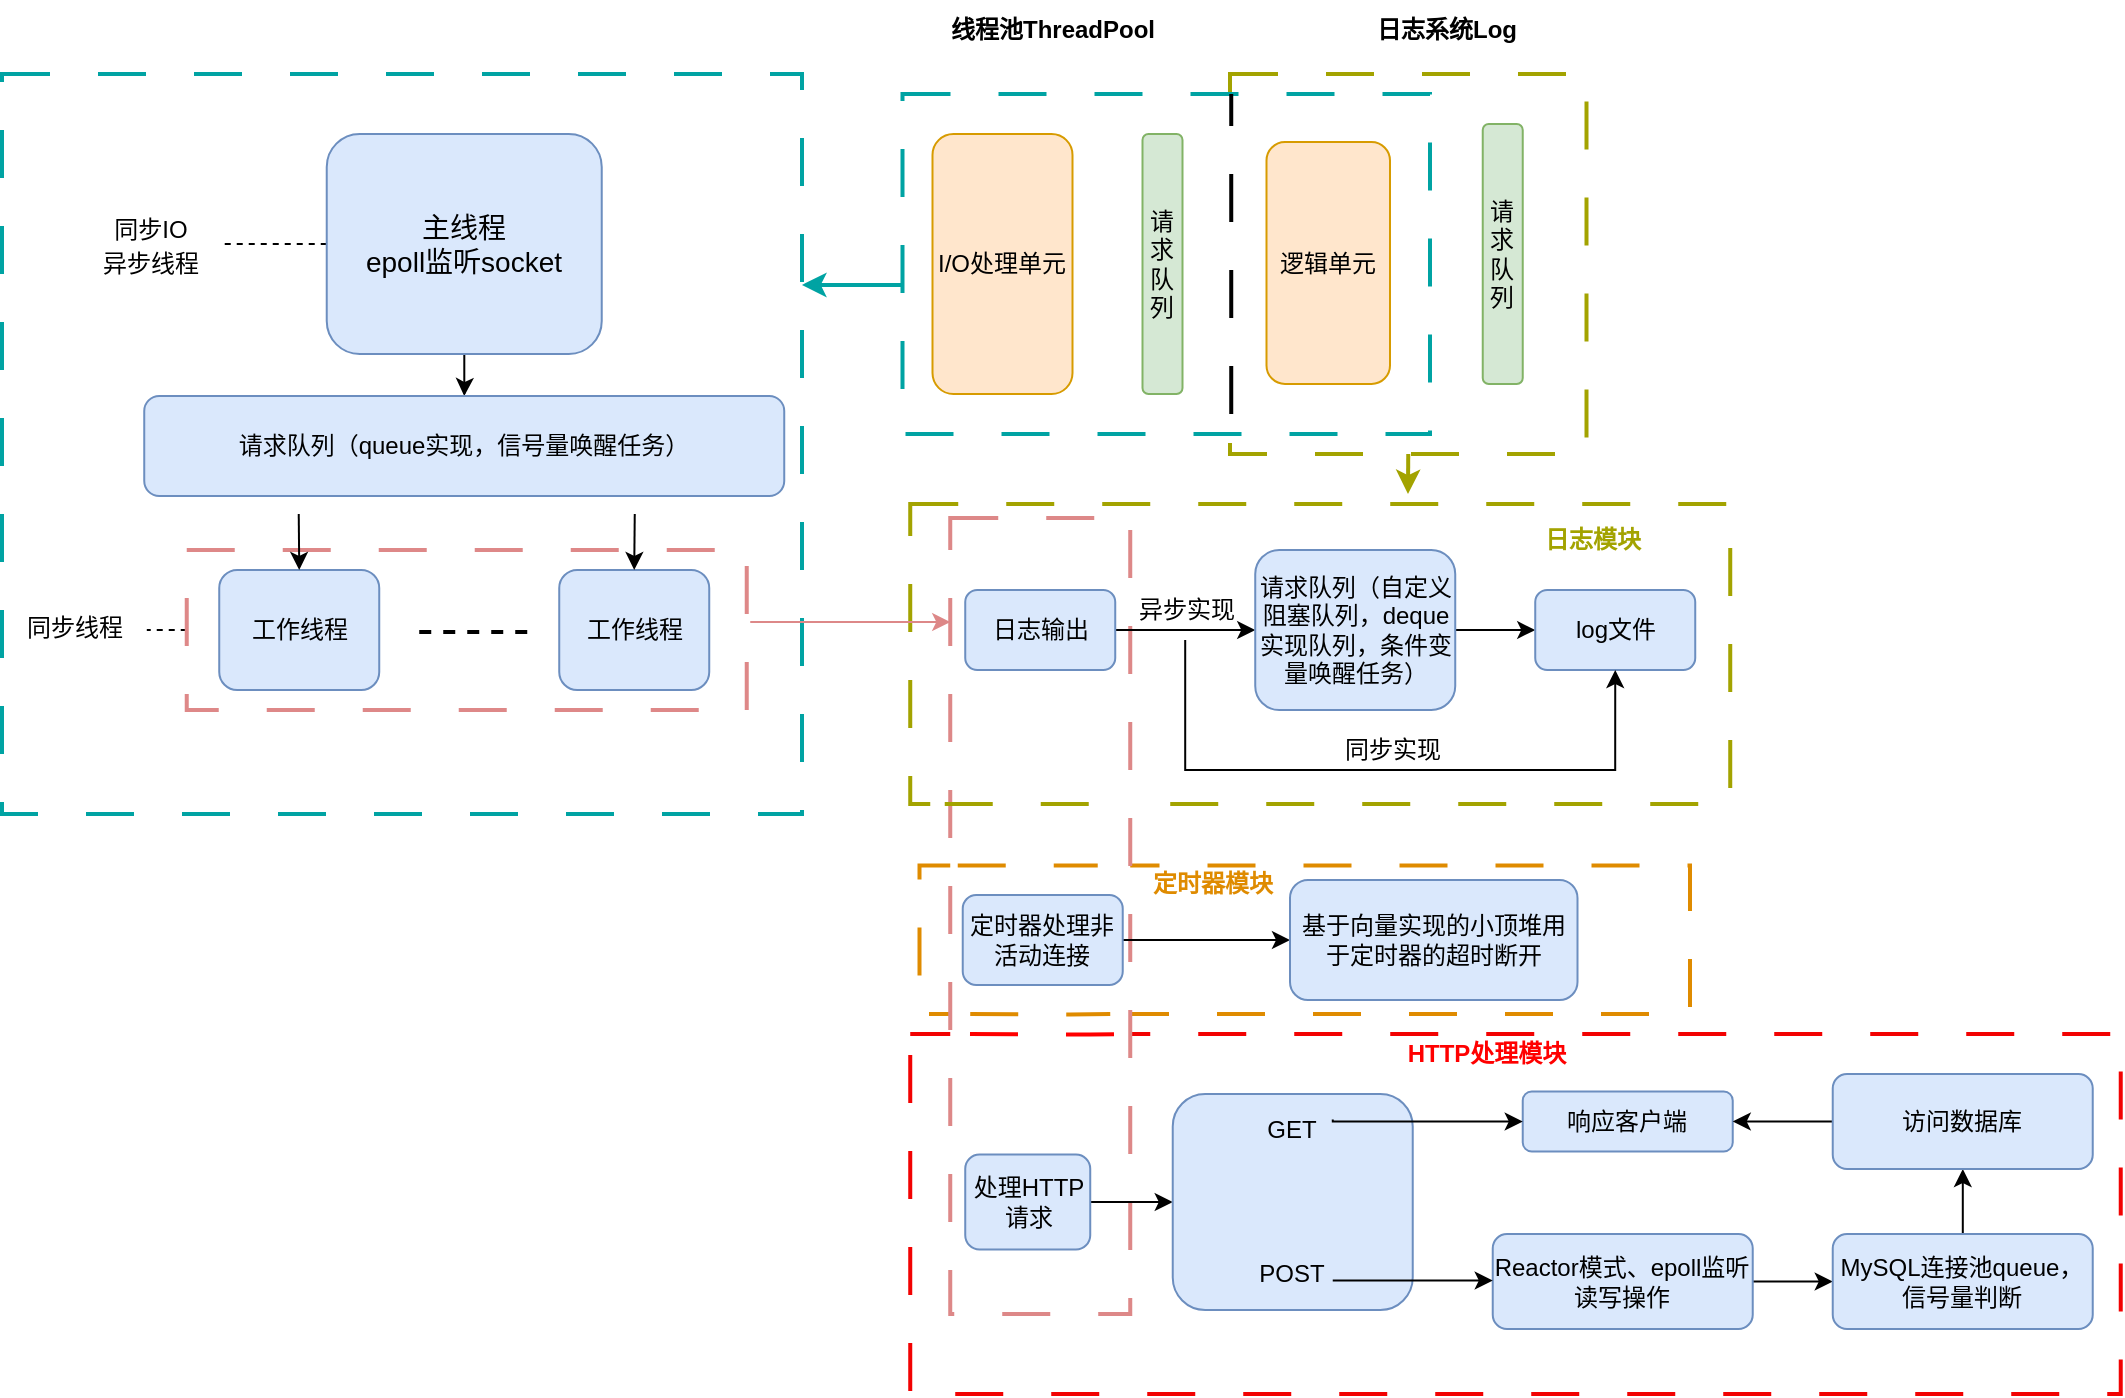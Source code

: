 <mxfile version="20.8.20" type="github">
  <diagram name="第 1 页" id="nWglFahr5ZzKUO4iZ48Q">
    <mxGraphModel dx="2441" dy="880" grid="1" gridSize="10" guides="1" tooltips="1" connect="1" arrows="1" fold="1" page="1" pageScale="1" pageWidth="827" pageHeight="1169" background="#FFFFFF" math="0" shadow="0">
      <root>
        <mxCell id="0" />
        <mxCell id="1" parent="0" />
        <mxCell id="xfM_xM7a8Bo3DEMRsw4I-70" value="" style="rounded=0;whiteSpace=wrap;html=1;shadow=0;glass=0;comic=0;sketch=0;dashed=1;dashPattern=12 12;strokeWidth=2;strokeColor=#f20202;" vertex="1" parent="1">
          <mxGeometry x="210.12" y="600" width="605.25" height="180" as="geometry" />
        </mxCell>
        <mxCell id="xfM_xM7a8Bo3DEMRsw4I-65" value="" style="rounded=0;whiteSpace=wrap;html=1;shadow=0;glass=0;comic=0;sketch=0;dashed=1;dashPattern=12 12;strokeWidth=2;strokeColor=#df8b00;" vertex="1" parent="1">
          <mxGeometry x="214.75" y="515.75" width="385.25" height="74.25" as="geometry" />
        </mxCell>
        <mxCell id="xfM_xM7a8Bo3DEMRsw4I-59" value="" style="rounded=0;whiteSpace=wrap;html=1;shadow=0;glass=0;comic=0;sketch=0;dashed=1;dashPattern=12 12;strokeColor=#00a3a3;strokeWidth=2;" vertex="1" parent="1">
          <mxGeometry x="-244" y="120" width="400" height="370" as="geometry" />
        </mxCell>
        <mxCell id="xfM_xM7a8Bo3DEMRsw4I-46" value="" style="rounded=0;whiteSpace=wrap;html=1;shadow=0;glass=0;comic=0;sketch=0;dashed=1;dashPattern=12 12;strokeWidth=2;strokeColor=#a3a300;" vertex="1" parent="1">
          <mxGeometry x="210.12" y="335" width="410" height="150" as="geometry" />
        </mxCell>
        <mxCell id="xfM_xM7a8Bo3DEMRsw4I-48" value="" style="rounded=0;whiteSpace=wrap;html=1;shadow=0;glass=0;comic=0;sketch=0;dashed=1;dashPattern=12 12;strokeWidth=2;strokeColor=#dd8888;" vertex="1" parent="1">
          <mxGeometry x="230.12" y="342" width="90" height="398" as="geometry" />
        </mxCell>
        <mxCell id="xfM_xM7a8Bo3DEMRsw4I-2" style="edgeStyle=orthogonalEdgeStyle;rounded=0;orthogonalLoop=1;jettySize=auto;html=1;entryX=0.5;entryY=0;entryDx=0;entryDy=0;fontSize=14;" edge="1" parent="1" source="pH4zTgc9KSJ8u6hjIEn5-2" target="xfM_xM7a8Bo3DEMRsw4I-1">
          <mxGeometry relative="1" as="geometry" />
        </mxCell>
        <mxCell id="xfM_xM7a8Bo3DEMRsw4I-13" style="edgeStyle=orthogonalEdgeStyle;rounded=0;orthogonalLoop=1;jettySize=auto;html=1;dashed=1;strokeWidth=1;fontSize=14;endArrow=none;endFill=0;" edge="1" parent="1" source="pH4zTgc9KSJ8u6hjIEn5-2" target="xfM_xM7a8Bo3DEMRsw4I-12">
          <mxGeometry relative="1" as="geometry" />
        </mxCell>
        <mxCell id="pH4zTgc9KSJ8u6hjIEn5-2" value="&lt;font style=&quot;font-size: 14px;&quot;&gt;主线程&lt;br&gt;epoll监听socket&lt;/font&gt;" style="rounded=1;whiteSpace=wrap;html=1;fillColor=#dae8fc;strokeColor=#6c8ebf;" parent="1" vertex="1">
          <mxGeometry x="-81.63" y="150" width="137.5" height="110" as="geometry" />
        </mxCell>
        <mxCell id="xfM_xM7a8Bo3DEMRsw4I-67" style="edgeStyle=orthogonalEdgeStyle;rounded=0;orthogonalLoop=1;jettySize=auto;html=1;exitX=0.5;exitY=1;exitDx=0;exitDy=0;dashed=1;dashPattern=12 12;strokeColor=#a3a300;strokeWidth=2;fontSize=12;endArrow=classic;endFill=1;" edge="1" parent="1" source="pH4zTgc9KSJ8u6hjIEn5-17">
          <mxGeometry relative="1" as="geometry">
            <mxPoint x="459" y="330" as="targetPoint" />
          </mxGeometry>
        </mxCell>
        <mxCell id="pH4zTgc9KSJ8u6hjIEn5-17" value="" style="rounded=0;whiteSpace=wrap;html=1;shadow=0;glass=0;comic=0;sketch=0;dashed=1;dashPattern=12 12;strokeWidth=2;strokeColor=#a3a300;" parent="1" vertex="1">
          <mxGeometry x="370" y="120" width="178.25" height="190" as="geometry" />
        </mxCell>
        <mxCell id="pH4zTgc9KSJ8u6hjIEn5-19" value="&lt;b&gt;日志系统Log&lt;/b&gt;" style="text;html=1;align=center;verticalAlign=middle;resizable=0;points=[];autosize=1;strokeColor=none;fillColor=none;" parent="1" vertex="1">
          <mxGeometry x="432.62" y="83" width="90" height="30" as="geometry" />
        </mxCell>
        <mxCell id="pH4zTgc9KSJ8u6hjIEn5-20" value="请求队列" style="rounded=1;whiteSpace=wrap;html=1;shadow=0;glass=0;comic=0;sketch=0;align=center;fillColor=#d5e8d4;strokeColor=#82b366;" parent="1" vertex="1">
          <mxGeometry x="496.37" y="145" width="20" height="130" as="geometry" />
        </mxCell>
        <mxCell id="xfM_xM7a8Bo3DEMRsw4I-60" style="edgeStyle=orthogonalEdgeStyle;rounded=0;orthogonalLoop=1;jettySize=auto;html=1;entryX=1;entryY=0.285;entryDx=0;entryDy=0;entryPerimeter=0;strokeWidth=2;fontSize=12;endArrow=classic;endFill=1;strokeColor=#00a3a3;" edge="1" parent="1" source="pH4zTgc9KSJ8u6hjIEn5-26" target="xfM_xM7a8Bo3DEMRsw4I-59">
          <mxGeometry relative="1" as="geometry">
            <Array as="points">
              <mxPoint x="180" y="225" />
            </Array>
          </mxGeometry>
        </mxCell>
        <mxCell id="pH4zTgc9KSJ8u6hjIEn5-26" value="" style="rounded=0;whiteSpace=wrap;html=1;shadow=0;glass=0;comic=0;sketch=0;dashed=1;dashPattern=12 12;strokeColor=#00a3a3;strokeWidth=2;" parent="1" vertex="1">
          <mxGeometry x="206.25" y="130" width="263.75" height="170" as="geometry" />
        </mxCell>
        <mxCell id="pH4zTgc9KSJ8u6hjIEn5-27" value="&lt;b&gt;线程池ThreadPool&lt;/b&gt;" style="text;html=1;align=center;verticalAlign=middle;resizable=0;points=[];autosize=1;strokeColor=none;fillColor=none;" parent="1" vertex="1">
          <mxGeometry x="216.25" y="83" width="130" height="30" as="geometry" />
        </mxCell>
        <mxCell id="pH4zTgc9KSJ8u6hjIEn5-28" value="请求队列" style="rounded=1;whiteSpace=wrap;html=1;shadow=0;glass=0;comic=0;sketch=0;align=center;fillColor=#d5e8d4;strokeColor=#82b366;" parent="1" vertex="1">
          <mxGeometry x="326.25" y="150" width="20" height="130" as="geometry" />
        </mxCell>
        <mxCell id="pH4zTgc9KSJ8u6hjIEn5-22" value="I/O处理单元" style="rounded=1;whiteSpace=wrap;html=1;shadow=0;glass=0;comic=0;sketch=0;align=center;fillColor=#ffe6cc;strokeColor=#d79b00;" parent="1" vertex="1">
          <mxGeometry x="221.25" y="150" width="70" height="130" as="geometry" />
        </mxCell>
        <mxCell id="xfM_xM7a8Bo3DEMRsw4I-1" value="请求队列（queue实现，信号量唤醒任务）" style="rounded=1;whiteSpace=wrap;html=1;fillColor=#dae8fc;strokeColor=#6c8ebf;" vertex="1" parent="1">
          <mxGeometry x="-172.88" y="281" width="320" height="50" as="geometry" />
        </mxCell>
        <mxCell id="xfM_xM7a8Bo3DEMRsw4I-8" value="&lt;font style=&quot;font-size: 12px;&quot;&gt;同步线程&lt;/font&gt;" style="text;html=1;align=center;verticalAlign=middle;resizable=0;points=[];autosize=1;strokeColor=none;fillColor=none;fontSize=14;" vertex="1" parent="1">
          <mxGeometry x="-242.88" y="381" width="70" height="30" as="geometry" />
        </mxCell>
        <mxCell id="xfM_xM7a8Bo3DEMRsw4I-11" style="edgeStyle=orthogonalEdgeStyle;rounded=0;orthogonalLoop=1;jettySize=auto;html=1;entryX=1.021;entryY=0.539;entryDx=0;entryDy=0;entryPerimeter=0;dashed=1;strokeWidth=1;fontSize=14;endArrow=none;endFill=0;" edge="1" parent="1" source="xfM_xM7a8Bo3DEMRsw4I-5" target="xfM_xM7a8Bo3DEMRsw4I-8">
          <mxGeometry relative="1" as="geometry" />
        </mxCell>
        <mxCell id="xfM_xM7a8Bo3DEMRsw4I-5" value="" style="rounded=0;whiteSpace=wrap;html=1;shadow=0;glass=0;comic=0;sketch=0;dashed=1;dashPattern=12 12;strokeColor=#de8888;strokeWidth=2;" vertex="1" parent="1">
          <mxGeometry x="-151.63" y="358" width="280" height="80" as="geometry" />
        </mxCell>
        <mxCell id="pH4zTgc9KSJ8u6hjIEn5-15" value="工作线程" style="rounded=1;whiteSpace=wrap;html=1;fillColor=#dae8fc;strokeColor=#6c8ebf;" parent="1" vertex="1">
          <mxGeometry x="34.62" y="368" width="75" height="60" as="geometry" />
        </mxCell>
        <mxCell id="xfM_xM7a8Bo3DEMRsw4I-3" style="edgeStyle=orthogonalEdgeStyle;rounded=0;orthogonalLoop=1;jettySize=auto;html=1;fontSize=14;dashed=1;strokeWidth=2;endArrow=none;endFill=0;" edge="1" parent="1">
          <mxGeometry relative="1" as="geometry">
            <mxPoint x="-35.38" y="399" as="sourcePoint" />
            <mxPoint x="24.62" y="399" as="targetPoint" />
          </mxGeometry>
        </mxCell>
        <mxCell id="pH4zTgc9KSJ8u6hjIEn5-16" value="工作线程" style="rounded=1;whiteSpace=wrap;html=1;fillColor=#dae8fc;strokeColor=#6c8ebf;" parent="1" vertex="1">
          <mxGeometry x="-135.38" y="368" width="80" height="60" as="geometry" />
        </mxCell>
        <mxCell id="xfM_xM7a8Bo3DEMRsw4I-12" value="&lt;font style=&quot;font-size: 12px;&quot;&gt;同步IO&lt;br&gt;异步线程&lt;/font&gt;" style="text;html=1;align=center;verticalAlign=middle;resizable=0;points=[];autosize=1;strokeColor=none;fillColor=none;fontSize=14;" vertex="1" parent="1">
          <mxGeometry x="-205.38" y="180" width="70" height="50" as="geometry" />
        </mxCell>
        <mxCell id="xfM_xM7a8Bo3DEMRsw4I-14" style="edgeStyle=orthogonalEdgeStyle;rounded=0;orthogonalLoop=1;jettySize=auto;html=1;entryX=0.5;entryY=0;entryDx=0;entryDy=0;strokeWidth=1;fontSize=12;endArrow=classic;endFill=1;" edge="1" parent="1" target="pH4zTgc9KSJ8u6hjIEn5-16">
          <mxGeometry relative="1" as="geometry">
            <mxPoint x="-95.63" y="340" as="sourcePoint" />
            <Array as="points">
              <mxPoint x="-95.63" y="340" />
            </Array>
          </mxGeometry>
        </mxCell>
        <mxCell id="xfM_xM7a8Bo3DEMRsw4I-15" style="edgeStyle=orthogonalEdgeStyle;rounded=0;orthogonalLoop=1;jettySize=auto;html=1;entryX=0.5;entryY=0;entryDx=0;entryDy=0;strokeWidth=1;fontSize=12;endArrow=classic;endFill=1;" edge="1" parent="1" target="pH4zTgc9KSJ8u6hjIEn5-15">
          <mxGeometry relative="1" as="geometry">
            <mxPoint x="72.37" y="340" as="sourcePoint" />
            <Array as="points">
              <mxPoint x="72.37" y="340" />
            </Array>
          </mxGeometry>
        </mxCell>
        <mxCell id="xfM_xM7a8Bo3DEMRsw4I-19" style="edgeStyle=orthogonalEdgeStyle;rounded=0;orthogonalLoop=1;jettySize=auto;html=1;entryX=0;entryY=0.5;entryDx=0;entryDy=0;strokeWidth=1;fontSize=12;endArrow=classic;endFill=1;" edge="1" parent="1" source="xfM_xM7a8Bo3DEMRsw4I-16" target="xfM_xM7a8Bo3DEMRsw4I-18">
          <mxGeometry relative="1" as="geometry" />
        </mxCell>
        <mxCell id="xfM_xM7a8Bo3DEMRsw4I-16" value="日志输出" style="rounded=1;whiteSpace=wrap;html=1;fillColor=#dae8fc;strokeColor=#6c8ebf;" vertex="1" parent="1">
          <mxGeometry x="237.62" y="378" width="75" height="40" as="geometry" />
        </mxCell>
        <mxCell id="xfM_xM7a8Bo3DEMRsw4I-21" value="" style="edgeStyle=orthogonalEdgeStyle;rounded=0;orthogonalLoop=1;jettySize=auto;html=1;strokeWidth=1;fontSize=12;endArrow=classic;endFill=1;" edge="1" parent="1" source="xfM_xM7a8Bo3DEMRsw4I-18" target="xfM_xM7a8Bo3DEMRsw4I-20">
          <mxGeometry relative="1" as="geometry" />
        </mxCell>
        <mxCell id="xfM_xM7a8Bo3DEMRsw4I-18" value="请求队列（自定义阻塞队列，deque实现队列，条件变量唤醒任务）" style="rounded=1;whiteSpace=wrap;html=1;fillColor=#dae8fc;strokeColor=#6c8ebf;" vertex="1" parent="1">
          <mxGeometry x="382.62" y="358" width="100" height="80" as="geometry" />
        </mxCell>
        <mxCell id="xfM_xM7a8Bo3DEMRsw4I-20" value="log文件" style="rounded=1;whiteSpace=wrap;html=1;fillColor=#dae8fc;strokeColor=#6c8ebf;" vertex="1" parent="1">
          <mxGeometry x="522.62" y="378" width="80" height="40" as="geometry" />
        </mxCell>
        <mxCell id="xfM_xM7a8Bo3DEMRsw4I-23" style="edgeStyle=orthogonalEdgeStyle;rounded=0;orthogonalLoop=1;jettySize=auto;html=1;strokeWidth=1;fontSize=12;endArrow=classic;endFill=1;entryX=0.5;entryY=1;entryDx=0;entryDy=0;" edge="1" parent="1" source="xfM_xM7a8Bo3DEMRsw4I-22" target="xfM_xM7a8Bo3DEMRsw4I-20">
          <mxGeometry relative="1" as="geometry">
            <mxPoint x="562.62" y="468" as="targetPoint" />
            <Array as="points">
              <mxPoint x="347.62" y="468" />
              <mxPoint x="562.62" y="468" />
            </Array>
          </mxGeometry>
        </mxCell>
        <mxCell id="xfM_xM7a8Bo3DEMRsw4I-22" value="异步实现" style="text;html=1;align=center;verticalAlign=middle;resizable=0;points=[];autosize=1;strokeColor=none;fillColor=none;fontSize=12;" vertex="1" parent="1">
          <mxGeometry x="312.62" y="373" width="70" height="30" as="geometry" />
        </mxCell>
        <mxCell id="xfM_xM7a8Bo3DEMRsw4I-24" value="同步实现" style="text;html=1;align=center;verticalAlign=middle;resizable=0;points=[];autosize=1;strokeColor=none;fillColor=none;fontSize=12;" vertex="1" parent="1">
          <mxGeometry x="415.62" y="443" width="70" height="30" as="geometry" />
        </mxCell>
        <mxCell id="xfM_xM7a8Bo3DEMRsw4I-27" style="edgeStyle=orthogonalEdgeStyle;rounded=0;orthogonalLoop=1;jettySize=auto;html=1;entryX=0;entryY=0.5;entryDx=0;entryDy=0;strokeWidth=1;fontSize=12;endArrow=classic;endFill=1;" edge="1" parent="1" source="xfM_xM7a8Bo3DEMRsw4I-25" target="xfM_xM7a8Bo3DEMRsw4I-26">
          <mxGeometry relative="1" as="geometry" />
        </mxCell>
        <mxCell id="xfM_xM7a8Bo3DEMRsw4I-25" value="定时器处理非活动连接" style="rounded=1;whiteSpace=wrap;html=1;fillColor=#dae8fc;strokeColor=#6c8ebf;" vertex="1" parent="1">
          <mxGeometry x="236.37" y="530.5" width="80" height="45" as="geometry" />
        </mxCell>
        <mxCell id="xfM_xM7a8Bo3DEMRsw4I-26" value="基于向量实现的小顶堆用于定时器的超时断开" style="rounded=1;whiteSpace=wrap;html=1;fillColor=#dae8fc;strokeColor=#6c8ebf;" vertex="1" parent="1">
          <mxGeometry x="400" y="523" width="143.75" height="60" as="geometry" />
        </mxCell>
        <mxCell id="xfM_xM7a8Bo3DEMRsw4I-32" style="edgeStyle=orthogonalEdgeStyle;rounded=0;orthogonalLoop=1;jettySize=auto;html=1;entryX=0;entryY=0.5;entryDx=0;entryDy=0;strokeWidth=1;fontSize=12;endArrow=classic;endFill=1;" edge="1" parent="1" source="xfM_xM7a8Bo3DEMRsw4I-28" target="xfM_xM7a8Bo3DEMRsw4I-31">
          <mxGeometry relative="1" as="geometry" />
        </mxCell>
        <mxCell id="xfM_xM7a8Bo3DEMRsw4I-28" value="处理HTTP请求" style="rounded=1;whiteSpace=wrap;html=1;fillColor=#dae8fc;strokeColor=#6c8ebf;" vertex="1" parent="1">
          <mxGeometry x="237.62" y="660.25" width="62.5" height="47.5" as="geometry" />
        </mxCell>
        <mxCell id="xfM_xM7a8Bo3DEMRsw4I-31" value="GET&lt;br&gt;&lt;br&gt;&lt;br&gt;&lt;br&gt;&lt;br&gt;POST" style="whiteSpace=wrap;html=1;fillColor=#dae8fc;strokeColor=#6c8ebf;rounded=1;fontSize=12;" vertex="1" parent="1">
          <mxGeometry x="341.37" y="630" width="120" height="108" as="geometry" />
        </mxCell>
        <mxCell id="xfM_xM7a8Bo3DEMRsw4I-35" value="响应客户端" style="rounded=1;whiteSpace=wrap;html=1;fillColor=#dae8fc;strokeColor=#6c8ebf;" vertex="1" parent="1">
          <mxGeometry x="516.37" y="628.75" width="105" height="30" as="geometry" />
        </mxCell>
        <mxCell id="xfM_xM7a8Bo3DEMRsw4I-40" style="edgeStyle=orthogonalEdgeStyle;rounded=0;orthogonalLoop=1;jettySize=auto;html=1;strokeWidth=1;fontSize=12;endArrow=classic;endFill=1;" edge="1" parent="1" source="xfM_xM7a8Bo3DEMRsw4I-36" target="xfM_xM7a8Bo3DEMRsw4I-39">
          <mxGeometry relative="1" as="geometry" />
        </mxCell>
        <mxCell id="xfM_xM7a8Bo3DEMRsw4I-36" value="Reactor模式、epoll监听读写操作" style="rounded=1;whiteSpace=wrap;html=1;fillColor=#dae8fc;strokeColor=#6c8ebf;" vertex="1" parent="1">
          <mxGeometry x="501.37" y="700" width="130" height="47.5" as="geometry" />
        </mxCell>
        <mxCell id="xfM_xM7a8Bo3DEMRsw4I-42" style="edgeStyle=orthogonalEdgeStyle;rounded=0;orthogonalLoop=1;jettySize=auto;html=1;strokeWidth=1;fontSize=12;endArrow=classic;endFill=1;" edge="1" parent="1" source="xfM_xM7a8Bo3DEMRsw4I-39" target="xfM_xM7a8Bo3DEMRsw4I-41">
          <mxGeometry relative="1" as="geometry" />
        </mxCell>
        <mxCell id="xfM_xM7a8Bo3DEMRsw4I-39" value="MySQL连接池queue，信号量判断" style="rounded=1;whiteSpace=wrap;html=1;fillColor=#dae8fc;strokeColor=#6c8ebf;fontSize=12;" vertex="1" parent="1">
          <mxGeometry x="671.37" y="700" width="130" height="47.5" as="geometry" />
        </mxCell>
        <mxCell id="xfM_xM7a8Bo3DEMRsw4I-43" style="edgeStyle=orthogonalEdgeStyle;rounded=0;orthogonalLoop=1;jettySize=auto;html=1;entryX=1;entryY=0.5;entryDx=0;entryDy=0;strokeWidth=1;fontSize=12;endArrow=classic;endFill=1;" edge="1" parent="1" source="xfM_xM7a8Bo3DEMRsw4I-41" target="xfM_xM7a8Bo3DEMRsw4I-35">
          <mxGeometry relative="1" as="geometry" />
        </mxCell>
        <mxCell id="xfM_xM7a8Bo3DEMRsw4I-41" value="访问数据库" style="rounded=1;whiteSpace=wrap;html=1;fillColor=#dae8fc;strokeColor=#6c8ebf;fontSize=12;" vertex="1" parent="1">
          <mxGeometry x="671.37" y="620" width="130" height="47.5" as="geometry" />
        </mxCell>
        <mxCell id="xfM_xM7a8Bo3DEMRsw4I-44" style="edgeStyle=orthogonalEdgeStyle;rounded=0;orthogonalLoop=1;jettySize=auto;html=1;strokeWidth=1;fontSize=12;endArrow=classic;endFill=1;entryX=0;entryY=0.5;entryDx=0;entryDy=0;" edge="1" parent="1" target="xfM_xM7a8Bo3DEMRsw4I-35">
          <mxGeometry relative="1" as="geometry">
            <mxPoint x="421.37" y="642.75" as="sourcePoint" />
            <mxPoint x="501.37" y="631.75" as="targetPoint" />
            <Array as="points">
              <mxPoint x="421" y="644" />
            </Array>
          </mxGeometry>
        </mxCell>
        <mxCell id="xfM_xM7a8Bo3DEMRsw4I-45" style="edgeStyle=orthogonalEdgeStyle;rounded=0;orthogonalLoop=1;jettySize=auto;html=1;strokeWidth=1;fontSize=12;endArrow=classic;endFill=1;" edge="1" parent="1">
          <mxGeometry relative="1" as="geometry">
            <mxPoint x="421.37" y="723.25" as="sourcePoint" />
            <mxPoint x="501.37" y="723.25" as="targetPoint" />
            <Array as="points">
              <mxPoint x="491.37" y="723.25" />
              <mxPoint x="491.37" y="724.25" />
            </Array>
          </mxGeometry>
        </mxCell>
        <mxCell id="xfM_xM7a8Bo3DEMRsw4I-50" value="" style="endArrow=none;dashed=1;html=1;rounded=0;strokeWidth=2;fontSize=12;dashPattern=12 12;strokeColor=#a3a300;" edge="1" parent="1">
          <mxGeometry width="50" height="50" relative="1" as="geometry">
            <mxPoint x="227.37" y="485" as="sourcePoint" />
            <mxPoint x="317.37" y="485" as="targetPoint" />
          </mxGeometry>
        </mxCell>
        <mxCell id="xfM_xM7a8Bo3DEMRsw4I-55" value="" style="endArrow=classic;html=1;rounded=0;strokeWidth=1;fontSize=12;strokeColor=#dd8888;" edge="1" parent="1">
          <mxGeometry width="50" height="50" relative="1" as="geometry">
            <mxPoint x="130.12" y="394" as="sourcePoint" />
            <mxPoint x="230.12" y="394" as="targetPoint" />
            <Array as="points">
              <mxPoint x="190.12" y="394" />
            </Array>
          </mxGeometry>
        </mxCell>
        <mxCell id="xfM_xM7a8Bo3DEMRsw4I-61" value="" style="endArrow=none;dashed=1;html=1;rounded=0;strokeColor=#000000;strokeWidth=2;fontSize=12;dashPattern=12 12;" edge="1" parent="1">
          <mxGeometry width="50" height="50" relative="1" as="geometry">
            <mxPoint x="370.62" y="290" as="sourcePoint" />
            <mxPoint x="370.62" y="130" as="targetPoint" />
          </mxGeometry>
        </mxCell>
        <mxCell id="xfM_xM7a8Bo3DEMRsw4I-62" value="逻辑单元" style="rounded=1;whiteSpace=wrap;html=1;shadow=0;glass=0;comic=0;sketch=0;align=center;fillColor=#ffe6cc;strokeColor=#d79b00;" vertex="1" parent="1">
          <mxGeometry x="388.25" y="154" width="61.75" height="121" as="geometry" />
        </mxCell>
        <mxCell id="xfM_xM7a8Bo3DEMRsw4I-68" value="&lt;b&gt;&lt;font color=&quot;#a3a300&quot;&gt;日志模块&lt;/font&gt;&lt;/b&gt;" style="text;html=1;align=center;verticalAlign=middle;resizable=0;points=[];autosize=1;strokeColor=none;fillColor=none;fontSize=12;" vertex="1" parent="1">
          <mxGeometry x="516.37" y="338" width="70" height="30" as="geometry" />
        </mxCell>
        <mxCell id="xfM_xM7a8Bo3DEMRsw4I-69" value="&lt;b&gt;&lt;font color=&quot;#df8b00&quot;&gt;定时器模块&lt;/font&gt;&lt;/b&gt;" style="text;html=1;align=center;verticalAlign=middle;resizable=0;points=[];autosize=1;strokeColor=none;fillColor=none;fontSize=12;" vertex="1" parent="1">
          <mxGeometry x="321.25" y="510" width="80" height="30" as="geometry" />
        </mxCell>
        <mxCell id="xfM_xM7a8Bo3DEMRsw4I-71" value="&lt;b&gt;&lt;font color=&quot;#ff0000&quot;&gt;HTTP处理模块&lt;/font&gt;&lt;/b&gt;" style="text;html=1;align=center;verticalAlign=middle;resizable=0;points=[];autosize=1;strokeColor=none;fillColor=none;fontSize=12;" vertex="1" parent="1">
          <mxGeometry x="448.25" y="594.75" width="100" height="30" as="geometry" />
        </mxCell>
        <mxCell id="xfM_xM7a8Bo3DEMRsw4I-72" value="" style="endArrow=none;dashed=1;html=1;rounded=0;dashPattern=12 12;strokeColor=#df8b00;strokeWidth=2;fontSize=12;fontColor=#ff0000;" edge="1" parent="1">
          <mxGeometry width="50" height="50" relative="1" as="geometry">
            <mxPoint x="233.87" y="515.75" as="sourcePoint" />
            <mxPoint x="303.87" y="515.75" as="targetPoint" />
          </mxGeometry>
        </mxCell>
        <mxCell id="xfM_xM7a8Bo3DEMRsw4I-74" value="" style="endArrow=none;dashed=1;html=1;rounded=0;dashPattern=12 12;strokeColor=#df8b00;strokeWidth=2;fontSize=12;fontColor=#ff0000;" edge="1" parent="1">
          <mxGeometry width="50" height="50" relative="1" as="geometry">
            <mxPoint x="240.12" y="590" as="sourcePoint" />
            <mxPoint x="310.12" y="590" as="targetPoint" />
            <Array as="points">
              <mxPoint x="290.12" y="590.25" />
            </Array>
          </mxGeometry>
        </mxCell>
        <mxCell id="xfM_xM7a8Bo3DEMRsw4I-75" value="" style="endArrow=none;dashed=1;html=1;rounded=0;dashPattern=12 12;strokeColor=#ff0000;strokeWidth=2;fontSize=12;fontColor=#ff0000;" edge="1" parent="1">
          <mxGeometry width="50" height="50" relative="1" as="geometry">
            <mxPoint x="240" y="600" as="sourcePoint" />
            <mxPoint x="320.12" y="600" as="targetPoint" />
            <Array as="points">
              <mxPoint x="300.12" y="600.25" />
            </Array>
          </mxGeometry>
        </mxCell>
      </root>
    </mxGraphModel>
  </diagram>
</mxfile>
